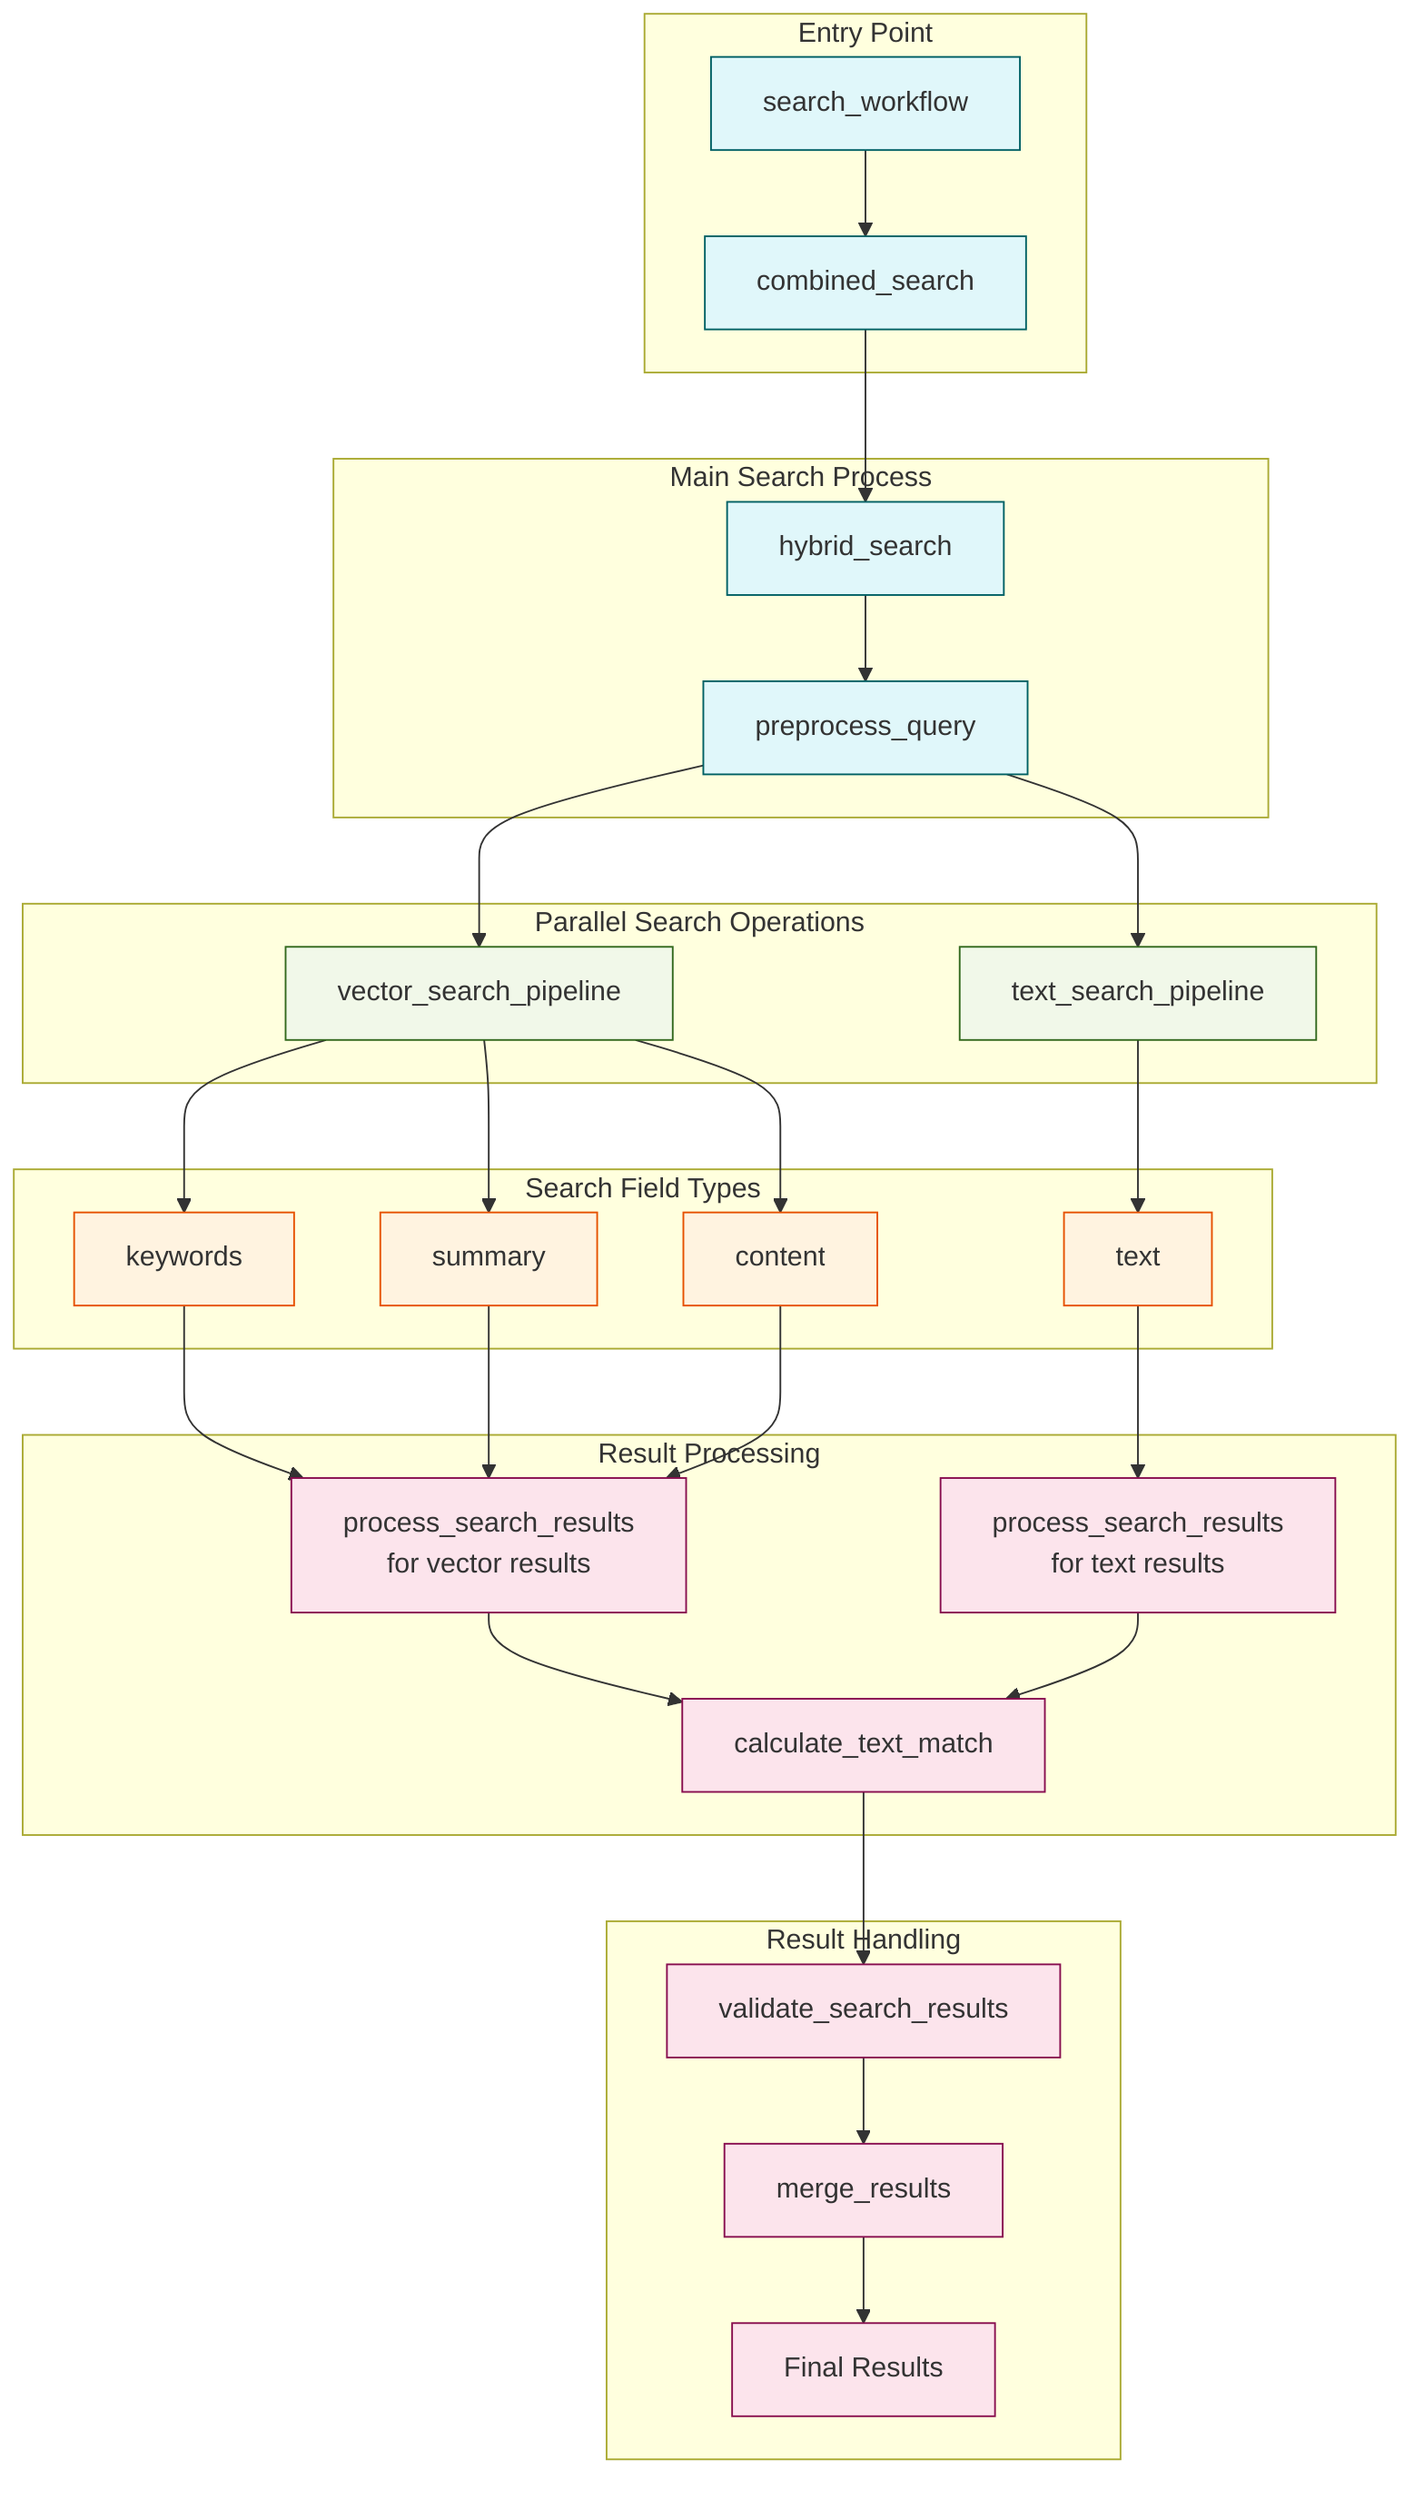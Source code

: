 flowchart TB
    subgraph Entry["Entry Point"]
        A[search_workflow]
        B[combined_search]
    end

    subgraph MainProcess["Main Search Process"]
        C[hybrid_search]
        D[preprocess_query]
    end

    subgraph ParallelSearch["Parallel Search Operations"]
        direction LR
        E1[vector_search_pipeline]
        E2[text_search_pipeline]
    end

    subgraph SearchFields["Search Field Types"]
        F1[keywords]
        F2[summary]
        F3[content]
        F4[text]
    end

    subgraph Processing["Result Processing"]
        G1[process_search_results<br/>for vector results]
        G2[process_search_results<br/>for text results]
        H[calculate_text_match]
    end

    subgraph ResultHandling["Result Handling"]
        I[validate_search_results]
        J[merge_results]
        K[Final Results]
    end

    A --> B
    B --> C
    C --> D
    D --> E1 & E2

    E1 --> F1 & F2 & F3
    E2 --> F4

    F1 & F2 & F3 --> G1
    F4 --> G2

    G1 & G2 --> H

    H --> I
    I --> J
    J --> K

    %% Styling
    classDef processNode fill:#e0f7fa,stroke:#006064,stroke-width:1px
    classDef searchNode fill:#f1f8e9,stroke:#33691e,stroke-width:1px
    classDef fieldNode fill:#fff3e0,stroke:#e65100,stroke-width:1px
    classDef resultNode fill:#fce4ec,stroke:#880e4f,stroke-width:1px

    class A,B,C,D processNode
    class E1,E2 searchNode
    class F1,F2,F3,F4 fieldNode
    class G1,G2,H,I,J,K resultNode